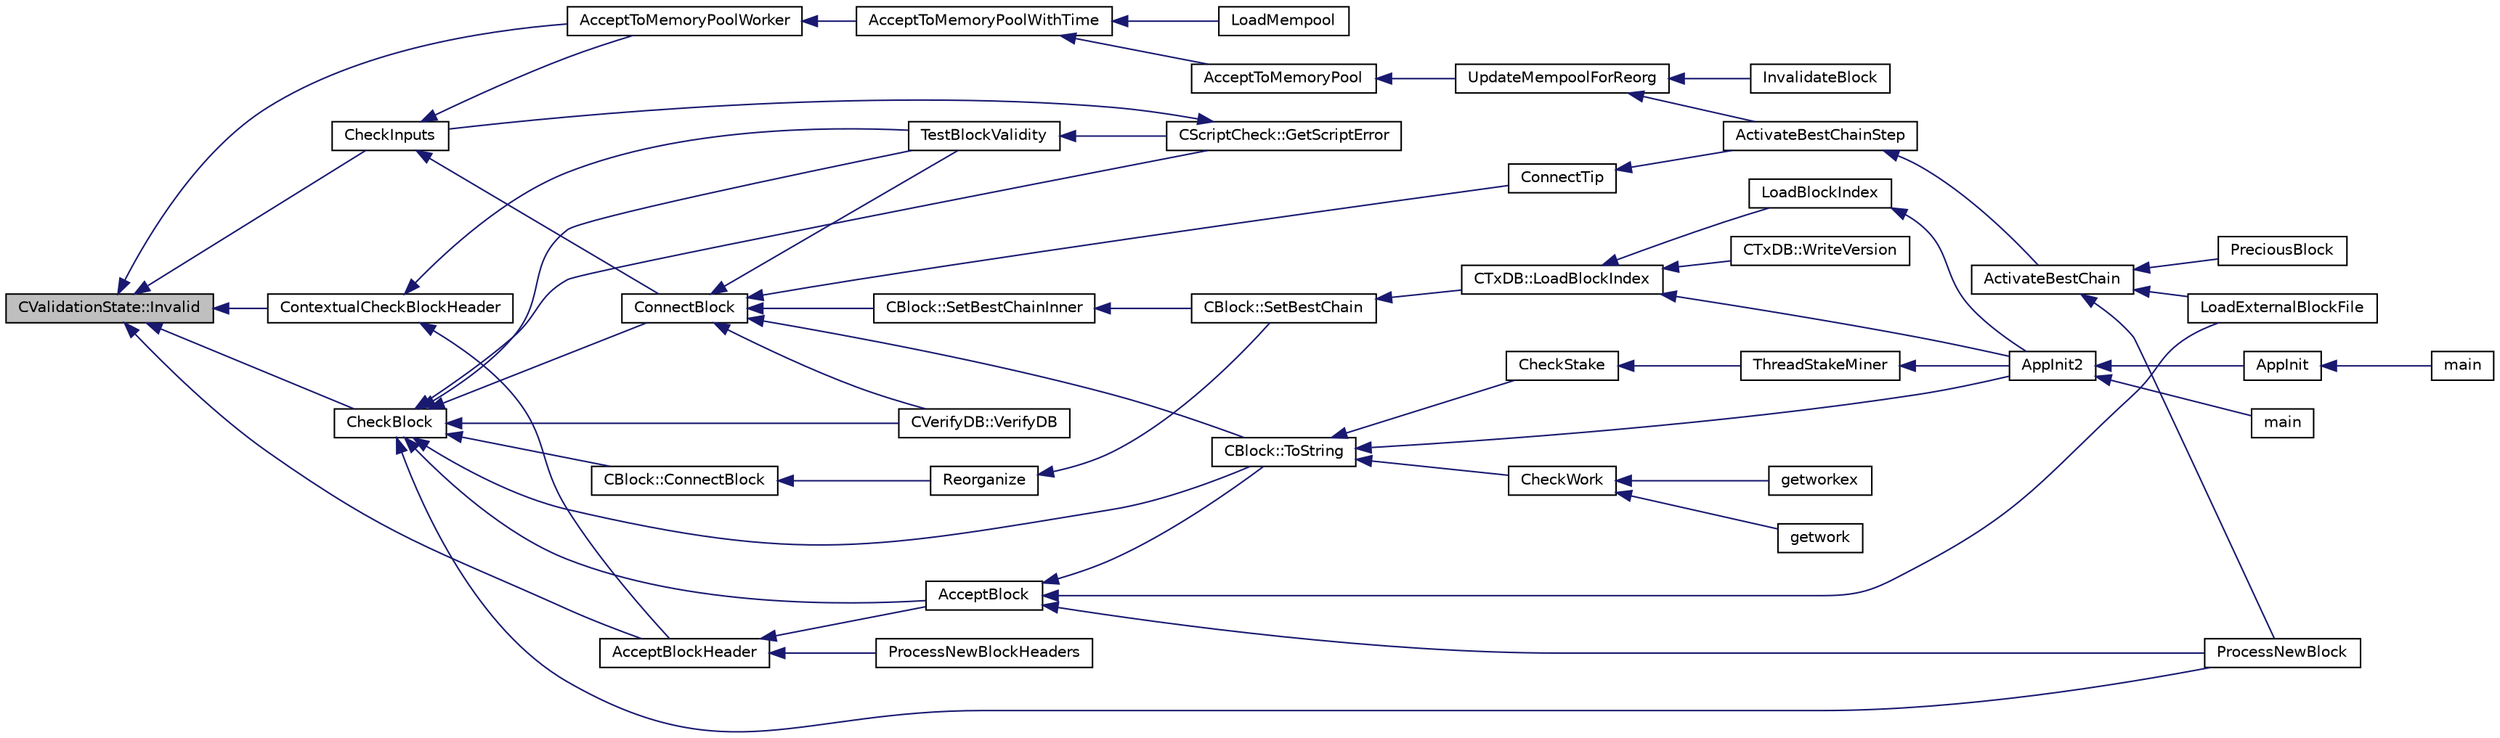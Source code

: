 digraph "CValidationState::Invalid"
{
  edge [fontname="Helvetica",fontsize="10",labelfontname="Helvetica",labelfontsize="10"];
  node [fontname="Helvetica",fontsize="10",shape=record];
  rankdir="LR";
  Node199 [label="CValidationState::Invalid",height=0.2,width=0.4,color="black", fillcolor="grey75", style="filled", fontcolor="black"];
  Node199 -> Node200 [dir="back",color="midnightblue",fontsize="10",style="solid",fontname="Helvetica"];
  Node200 [label="AcceptToMemoryPoolWorker",height=0.2,width=0.4,color="black", fillcolor="white", style="filled",URL="$dd/d7d/validation_8cpp.html#a274b0623037c72315662a07ecf760176"];
  Node200 -> Node201 [dir="back",color="midnightblue",fontsize="10",style="solid",fontname="Helvetica"];
  Node201 [label="AcceptToMemoryPoolWithTime",height=0.2,width=0.4,color="black", fillcolor="white", style="filled",URL="$dd/d7d/validation_8cpp.html#a7e5d2eb678cdda338b2dc803a2d4999f",tooltip="(try to) add transaction to memory pool with a specified acceptance time "];
  Node201 -> Node202 [dir="back",color="midnightblue",fontsize="10",style="solid",fontname="Helvetica"];
  Node202 [label="AcceptToMemoryPool",height=0.2,width=0.4,color="black", fillcolor="white", style="filled",URL="$db/d38/validation_8h.html#a25cdf856fb2107e0e96fd6bf4c0619cb",tooltip="(try to) add transaction to memory pool plTxnReplaced will be appended to with all transactions repla..."];
  Node202 -> Node203 [dir="back",color="midnightblue",fontsize="10",style="solid",fontname="Helvetica"];
  Node203 [label="UpdateMempoolForReorg",height=0.2,width=0.4,color="black", fillcolor="white", style="filled",URL="$dd/d7d/validation_8cpp.html#aaa1204b724d7b62f09ef22df4c6a592d"];
  Node203 -> Node204 [dir="back",color="midnightblue",fontsize="10",style="solid",fontname="Helvetica"];
  Node204 [label="ActivateBestChainStep",height=0.2,width=0.4,color="black", fillcolor="white", style="filled",URL="$dd/d7d/validation_8cpp.html#a4e2b817360d39dc766271f51fc146c96",tooltip="Try to make some progress towards making pindexMostWork the active block. "];
  Node204 -> Node205 [dir="back",color="midnightblue",fontsize="10",style="solid",fontname="Helvetica"];
  Node205 [label="ActivateBestChain",height=0.2,width=0.4,color="black", fillcolor="white", style="filled",URL="$db/d38/validation_8h.html#a81d9ced51eb72d4df66abddb00318b64",tooltip="Find the best known block, and make it the tip of the block chain. "];
  Node205 -> Node206 [dir="back",color="midnightblue",fontsize="10",style="solid",fontname="Helvetica"];
  Node206 [label="PreciousBlock",height=0.2,width=0.4,color="black", fillcolor="white", style="filled",URL="$db/d38/validation_8h.html#a04e493dc156338a1b2f457f7a7feaaa9",tooltip="Mark a block as precious and reorganize. "];
  Node205 -> Node207 [dir="back",color="midnightblue",fontsize="10",style="solid",fontname="Helvetica"];
  Node207 [label="ProcessNewBlock",height=0.2,width=0.4,color="black", fillcolor="white", style="filled",URL="$db/d38/validation_8h.html#a290fce59049c0951b8eb73f0129bf6f0",tooltip="Process an incoming block. "];
  Node205 -> Node208 [dir="back",color="midnightblue",fontsize="10",style="solid",fontname="Helvetica"];
  Node208 [label="LoadExternalBlockFile",height=0.2,width=0.4,color="black", fillcolor="white", style="filled",URL="$db/d38/validation_8h.html#a2233339a13d09038cf2e46f4d0144be4",tooltip="Import blocks from an external file. "];
  Node203 -> Node209 [dir="back",color="midnightblue",fontsize="10",style="solid",fontname="Helvetica"];
  Node209 [label="InvalidateBlock",height=0.2,width=0.4,color="black", fillcolor="white", style="filled",URL="$db/d38/validation_8h.html#adf70cddb5b3b3218a7f22da08dc4a456",tooltip="Mark a block as invalid. "];
  Node201 -> Node210 [dir="back",color="midnightblue",fontsize="10",style="solid",fontname="Helvetica"];
  Node210 [label="LoadMempool",height=0.2,width=0.4,color="black", fillcolor="white", style="filled",URL="$db/d38/validation_8h.html#adea951730b49ef41e5390df5be8d3f1b",tooltip="Load the mempool from disk. "];
  Node199 -> Node211 [dir="back",color="midnightblue",fontsize="10",style="solid",fontname="Helvetica"];
  Node211 [label="CheckInputs",height=0.2,width=0.4,color="black", fillcolor="white", style="filled",URL="$dd/d7d/validation_8cpp.html#a48897c72856156ef5606fc27fe1954f3",tooltip="Check whether all inputs of this transaction are valid (no double spends, scripts & sigs..."];
  Node211 -> Node200 [dir="back",color="midnightblue",fontsize="10",style="solid",fontname="Helvetica"];
  Node211 -> Node212 [dir="back",color="midnightblue",fontsize="10",style="solid",fontname="Helvetica"];
  Node212 [label="ConnectBlock",height=0.2,width=0.4,color="black", fillcolor="white", style="filled",URL="$dd/d7d/validation_8cpp.html#afafbb35ee38b98e832fcb8b159942055",tooltip="Apply the effects of this block (with given index) on the UTXO set represented by coins..."];
  Node212 -> Node213 [dir="back",color="midnightblue",fontsize="10",style="solid",fontname="Helvetica"];
  Node213 [label="CBlock::SetBestChainInner",height=0.2,width=0.4,color="black", fillcolor="white", style="filled",URL="$d3/d51/class_c_block.html#a82c90ccbecf89a38ff56d8429514e2c2"];
  Node213 -> Node214 [dir="back",color="midnightblue",fontsize="10",style="solid",fontname="Helvetica"];
  Node214 [label="CBlock::SetBestChain",height=0.2,width=0.4,color="black", fillcolor="white", style="filled",URL="$d3/d51/class_c_block.html#a6e308b2d75d1cfc4a75eda36feb60ca1"];
  Node214 -> Node215 [dir="back",color="midnightblue",fontsize="10",style="solid",fontname="Helvetica"];
  Node215 [label="CTxDB::LoadBlockIndex",height=0.2,width=0.4,color="black", fillcolor="white", style="filled",URL="$d9/d8d/class_c_tx_d_b.html#abcb9df0821d996f811f6604b452a26a0"];
  Node215 -> Node216 [dir="back",color="midnightblue",fontsize="10",style="solid",fontname="Helvetica"];
  Node216 [label="AppInit2",height=0.2,width=0.4,color="black", fillcolor="white", style="filled",URL="$d8/dc0/init_8h.html#a1a4c1bfbf6ba1db77e988b89b9cadfd3",tooltip="Initialize ion. "];
  Node216 -> Node217 [dir="back",color="midnightblue",fontsize="10",style="solid",fontname="Helvetica"];
  Node217 [label="AppInit",height=0.2,width=0.4,color="black", fillcolor="white", style="filled",URL="$d4/d35/iond_8cpp.html#ac59316b767e6984e1285f0531275286b"];
  Node217 -> Node218 [dir="back",color="midnightblue",fontsize="10",style="solid",fontname="Helvetica"];
  Node218 [label="main",height=0.2,width=0.4,color="black", fillcolor="white", style="filled",URL="$d4/d35/iond_8cpp.html#a0ddf1224851353fc92bfbff6f499fa97"];
  Node216 -> Node219 [dir="back",color="midnightblue",fontsize="10",style="solid",fontname="Helvetica"];
  Node219 [label="main",height=0.2,width=0.4,color="black", fillcolor="white", style="filled",URL="$d5/d2d/ion_8cpp.html#a0ddf1224851353fc92bfbff6f499fa97"];
  Node215 -> Node220 [dir="back",color="midnightblue",fontsize="10",style="solid",fontname="Helvetica"];
  Node220 [label="LoadBlockIndex",height=0.2,width=0.4,color="black", fillcolor="white", style="filled",URL="$d4/dbf/main_8h.html#a367f303d34b8a5501ac4d77bebab578c"];
  Node220 -> Node216 [dir="back",color="midnightblue",fontsize="10",style="solid",fontname="Helvetica"];
  Node215 -> Node221 [dir="back",color="midnightblue",fontsize="10",style="solid",fontname="Helvetica"];
  Node221 [label="CTxDB::WriteVersion",height=0.2,width=0.4,color="black", fillcolor="white", style="filled",URL="$d9/d8d/class_c_tx_d_b.html#aa30dbf235b1c229896097e1eb1ea9520"];
  Node212 -> Node222 [dir="back",color="midnightblue",fontsize="10",style="solid",fontname="Helvetica"];
  Node222 [label="CBlock::ToString",height=0.2,width=0.4,color="black", fillcolor="white", style="filled",URL="$d3/d51/class_c_block.html#a0e8a98f10831c00ae76b3a831c4804e5"];
  Node222 -> Node216 [dir="back",color="midnightblue",fontsize="10",style="solid",fontname="Helvetica"];
  Node222 -> Node223 [dir="back",color="midnightblue",fontsize="10",style="solid",fontname="Helvetica"];
  Node223 [label="CheckWork",height=0.2,width=0.4,color="black", fillcolor="white", style="filled",URL="$de/d13/miner_8h.html#aadd8a05aa6d8fae1c0f4daa5e971a12a",tooltip="Check mined proof-of-work block. "];
  Node223 -> Node224 [dir="back",color="midnightblue",fontsize="10",style="solid",fontname="Helvetica"];
  Node224 [label="getworkex",height=0.2,width=0.4,color="black", fillcolor="white", style="filled",URL="$d4/ddd/rpcmining_8cpp.html#aa40f86dc468a3f2ef4a3bba99e20a069"];
  Node223 -> Node225 [dir="back",color="midnightblue",fontsize="10",style="solid",fontname="Helvetica"];
  Node225 [label="getwork",height=0.2,width=0.4,color="black", fillcolor="white", style="filled",URL="$d4/ddd/rpcmining_8cpp.html#a356be62c93d38267a7da9e1cb644d547"];
  Node222 -> Node226 [dir="back",color="midnightblue",fontsize="10",style="solid",fontname="Helvetica"];
  Node226 [label="CheckStake",height=0.2,width=0.4,color="black", fillcolor="white", style="filled",URL="$de/d13/miner_8h.html#a68be4bcfa03b86095641eac5ca996fed",tooltip="Check mined proof-of-stake block. "];
  Node226 -> Node227 [dir="back",color="midnightblue",fontsize="10",style="solid",fontname="Helvetica"];
  Node227 [label="ThreadStakeMiner",height=0.2,width=0.4,color="black", fillcolor="white", style="filled",URL="$d6/de3/miner_8cpp.html#a31faece5ef0e403969b3d3debd79b352"];
  Node227 -> Node216 [dir="back",color="midnightblue",fontsize="10",style="solid",fontname="Helvetica"];
  Node212 -> Node228 [dir="back",color="midnightblue",fontsize="10",style="solid",fontname="Helvetica"];
  Node228 [label="ConnectTip",height=0.2,width=0.4,color="black", fillcolor="white", style="filled",URL="$dd/d7d/validation_8cpp.html#a6aed3630ddc1f0822daf257250d4799a",tooltip="Connect a new block to chainActive. "];
  Node228 -> Node204 [dir="back",color="midnightblue",fontsize="10",style="solid",fontname="Helvetica"];
  Node212 -> Node229 [dir="back",color="midnightblue",fontsize="10",style="solid",fontname="Helvetica"];
  Node229 [label="TestBlockValidity",height=0.2,width=0.4,color="black", fillcolor="white", style="filled",URL="$db/d38/validation_8h.html#a12c39e969c9077605ae8a91730fb78d3",tooltip="Check a block is completely valid from start to finish (only works on top of our current best block..."];
  Node229 -> Node230 [dir="back",color="midnightblue",fontsize="10",style="solid",fontname="Helvetica"];
  Node230 [label="CScriptCheck::GetScriptError",height=0.2,width=0.4,color="black", fillcolor="white", style="filled",URL="$df/d12/class_c_script_check.html#a1340496c37e521c253606b5957173afd"];
  Node230 -> Node211 [dir="back",color="midnightblue",fontsize="10",style="solid",fontname="Helvetica"];
  Node212 -> Node231 [dir="back",color="midnightblue",fontsize="10",style="solid",fontname="Helvetica"];
  Node231 [label="CVerifyDB::VerifyDB",height=0.2,width=0.4,color="black", fillcolor="white", style="filled",URL="$d7/da0/class_c_verify_d_b.html#af12e07230f20d23cf01d417d0e785c49"];
  Node199 -> Node232 [dir="back",color="midnightblue",fontsize="10",style="solid",fontname="Helvetica"];
  Node232 [label="CheckBlock",height=0.2,width=0.4,color="black", fillcolor="white", style="filled",URL="$db/d38/validation_8h.html#adf3a2eef0a7ce0071f4d00a4ddf26943",tooltip="Functions for validating blocks and updating the block tree. "];
  Node232 -> Node233 [dir="back",color="midnightblue",fontsize="10",style="solid",fontname="Helvetica"];
  Node233 [label="CBlock::ConnectBlock",height=0.2,width=0.4,color="black", fillcolor="white", style="filled",URL="$d3/d51/class_c_block.html#a1ae149d97c7b7eadf48f5cea934b6217"];
  Node233 -> Node234 [dir="back",color="midnightblue",fontsize="10",style="solid",fontname="Helvetica"];
  Node234 [label="Reorganize",height=0.2,width=0.4,color="black", fillcolor="white", style="filled",URL="$df/d0a/main_8cpp.html#ad8e09920f5a3ce2670c5efa26ef65227"];
  Node234 -> Node214 [dir="back",color="midnightblue",fontsize="10",style="solid",fontname="Helvetica"];
  Node232 -> Node222 [dir="back",color="midnightblue",fontsize="10",style="solid",fontname="Helvetica"];
  Node232 -> Node212 [dir="back",color="midnightblue",fontsize="10",style="solid",fontname="Helvetica"];
  Node232 -> Node235 [dir="back",color="midnightblue",fontsize="10",style="solid",fontname="Helvetica"];
  Node235 [label="AcceptBlock",height=0.2,width=0.4,color="black", fillcolor="white", style="filled",URL="$dd/d7d/validation_8cpp.html#aaa7054d6767ac72da76062adba62e296",tooltip="Store block on disk. "];
  Node235 -> Node222 [dir="back",color="midnightblue",fontsize="10",style="solid",fontname="Helvetica"];
  Node235 -> Node207 [dir="back",color="midnightblue",fontsize="10",style="solid",fontname="Helvetica"];
  Node235 -> Node208 [dir="back",color="midnightblue",fontsize="10",style="solid",fontname="Helvetica"];
  Node232 -> Node207 [dir="back",color="midnightblue",fontsize="10",style="solid",fontname="Helvetica"];
  Node232 -> Node229 [dir="back",color="midnightblue",fontsize="10",style="solid",fontname="Helvetica"];
  Node232 -> Node231 [dir="back",color="midnightblue",fontsize="10",style="solid",fontname="Helvetica"];
  Node232 -> Node230 [dir="back",color="midnightblue",fontsize="10",style="solid",fontname="Helvetica"];
  Node199 -> Node236 [dir="back",color="midnightblue",fontsize="10",style="solid",fontname="Helvetica"];
  Node236 [label="ContextualCheckBlockHeader",height=0.2,width=0.4,color="black", fillcolor="white", style="filled",URL="$dd/d7d/validation_8cpp.html#a6e862c7e805f1dc56a75c575ab65c516",tooltip="Context-dependent validity checks. "];
  Node236 -> Node237 [dir="back",color="midnightblue",fontsize="10",style="solid",fontname="Helvetica"];
  Node237 [label="AcceptBlockHeader",height=0.2,width=0.4,color="black", fillcolor="white", style="filled",URL="$dd/d7d/validation_8cpp.html#a44668eed86c30141dcdd2a7d04bff543"];
  Node237 -> Node238 [dir="back",color="midnightblue",fontsize="10",style="solid",fontname="Helvetica"];
  Node238 [label="ProcessNewBlockHeaders",height=0.2,width=0.4,color="black", fillcolor="white", style="filled",URL="$db/d38/validation_8h.html#a477cb57169aa4238b9b5a4bb4d9e33a9",tooltip="Process incoming block headers. "];
  Node237 -> Node235 [dir="back",color="midnightblue",fontsize="10",style="solid",fontname="Helvetica"];
  Node236 -> Node229 [dir="back",color="midnightblue",fontsize="10",style="solid",fontname="Helvetica"];
  Node199 -> Node237 [dir="back",color="midnightblue",fontsize="10",style="solid",fontname="Helvetica"];
}
